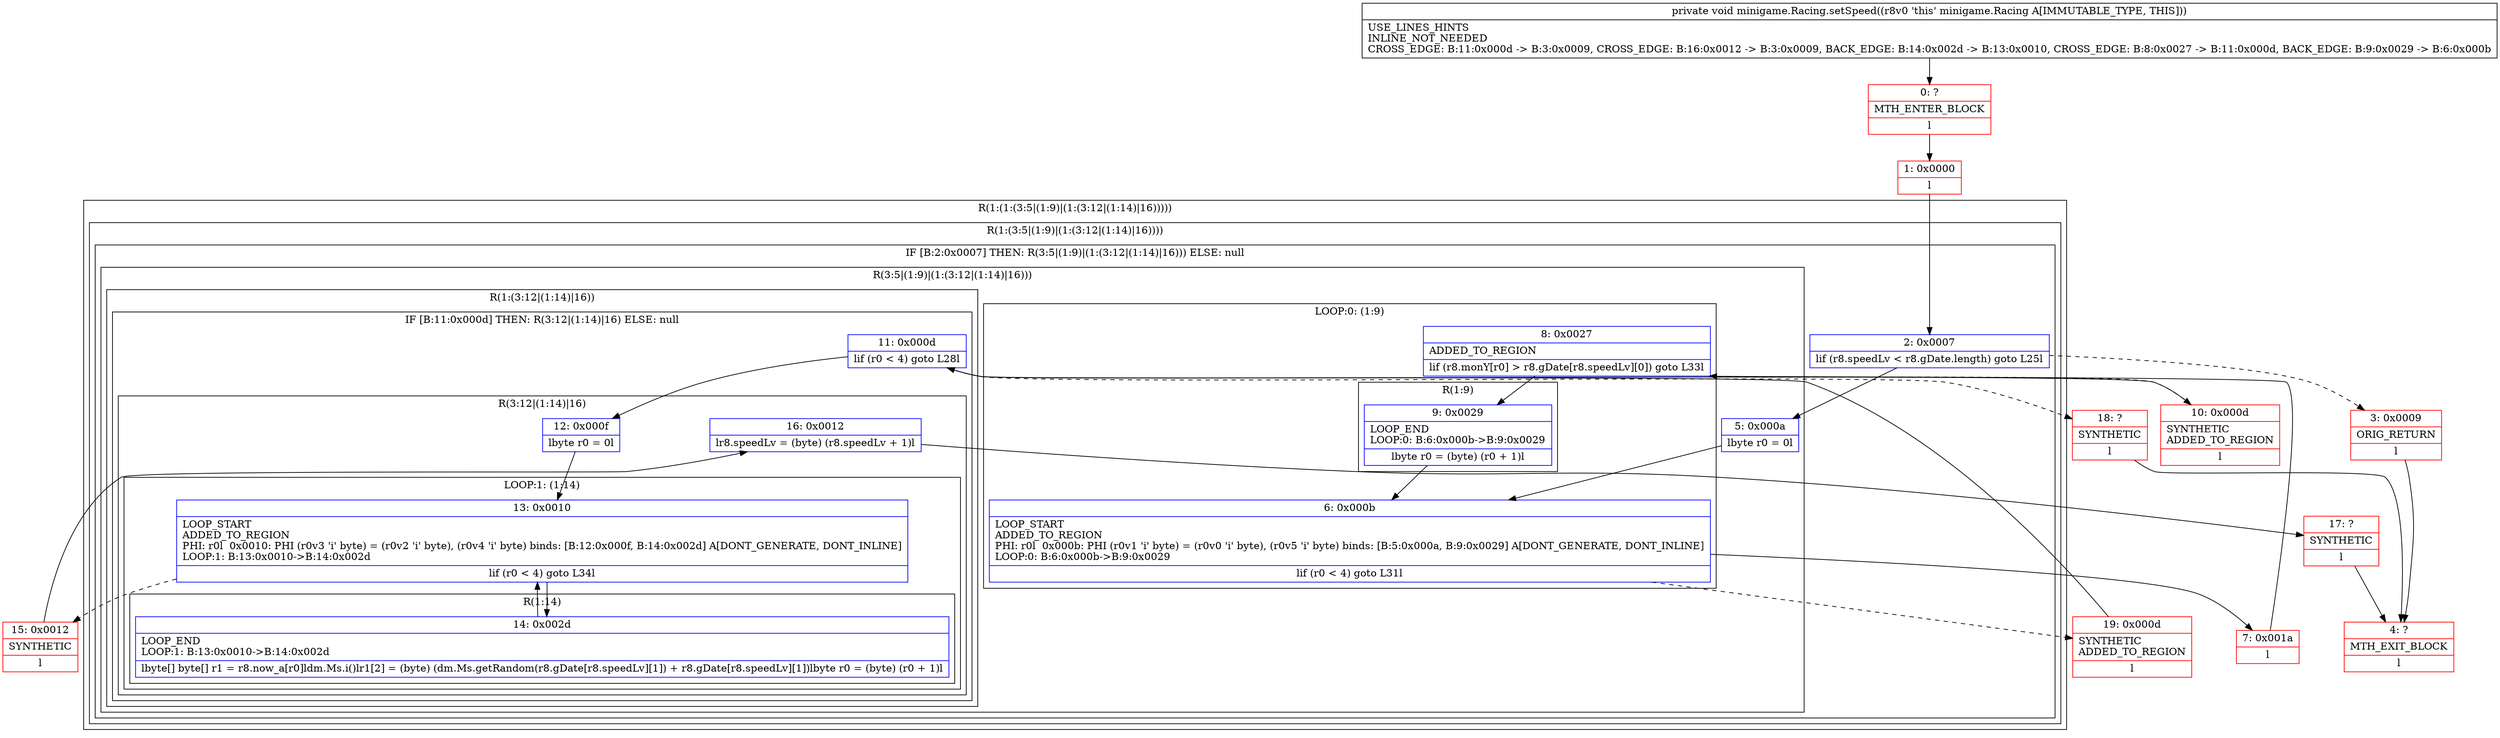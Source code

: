 digraph "CFG forminigame.Racing.setSpeed()V" {
subgraph cluster_Region_612047639 {
label = "R(1:(1:(3:5|(1:9)|(1:(3:12|(1:14)|16)))))";
node [shape=record,color=blue];
subgraph cluster_Region_769273549 {
label = "R(1:(3:5|(1:9)|(1:(3:12|(1:14)|16))))";
node [shape=record,color=blue];
subgraph cluster_IfRegion_2128758697 {
label = "IF [B:2:0x0007] THEN: R(3:5|(1:9)|(1:(3:12|(1:14)|16))) ELSE: null";
node [shape=record,color=blue];
Node_2 [shape=record,label="{2\:\ 0x0007|lif (r8.speedLv \< r8.gDate.length) goto L25l}"];
subgraph cluster_Region_1195002751 {
label = "R(3:5|(1:9)|(1:(3:12|(1:14)|16)))";
node [shape=record,color=blue];
Node_5 [shape=record,label="{5\:\ 0x000a|lbyte r0 = 0l}"];
subgraph cluster_LoopRegion_864026164 {
label = "LOOP:0: (1:9)";
node [shape=record,color=blue];
Node_6 [shape=record,label="{6\:\ 0x000b|LOOP_START\lADDED_TO_REGION\lPHI: r0l  0x000b: PHI (r0v1 'i' byte) = (r0v0 'i' byte), (r0v5 'i' byte) binds: [B:5:0x000a, B:9:0x0029] A[DONT_GENERATE, DONT_INLINE]\lLOOP:0: B:6:0x000b\-\>B:9:0x0029\l|lif (r0 \< 4) goto L31l}"];
Node_8 [shape=record,label="{8\:\ 0x0027|ADDED_TO_REGION\l|lif (r8.monY[r0] \> r8.gDate[r8.speedLv][0]) goto L33l}"];
subgraph cluster_Region_1517100594 {
label = "R(1:9)";
node [shape=record,color=blue];
Node_9 [shape=record,label="{9\:\ 0x0029|LOOP_END\lLOOP:0: B:6:0x000b\-\>B:9:0x0029\l|lbyte r0 = (byte) (r0 + 1)l}"];
}
}
subgraph cluster_Region_54896949 {
label = "R(1:(3:12|(1:14)|16))";
node [shape=record,color=blue];
subgraph cluster_IfRegion_846530455 {
label = "IF [B:11:0x000d] THEN: R(3:12|(1:14)|16) ELSE: null";
node [shape=record,color=blue];
Node_11 [shape=record,label="{11\:\ 0x000d|lif (r0 \< 4) goto L28l}"];
subgraph cluster_Region_662819605 {
label = "R(3:12|(1:14)|16)";
node [shape=record,color=blue];
Node_12 [shape=record,label="{12\:\ 0x000f|lbyte r0 = 0l}"];
subgraph cluster_LoopRegion_355456345 {
label = "LOOP:1: (1:14)";
node [shape=record,color=blue];
Node_13 [shape=record,label="{13\:\ 0x0010|LOOP_START\lADDED_TO_REGION\lPHI: r0l  0x0010: PHI (r0v3 'i' byte) = (r0v2 'i' byte), (r0v4 'i' byte) binds: [B:12:0x000f, B:14:0x002d] A[DONT_GENERATE, DONT_INLINE]\lLOOP:1: B:13:0x0010\-\>B:14:0x002d\l|lif (r0 \< 4) goto L34l}"];
subgraph cluster_Region_1508710294 {
label = "R(1:14)";
node [shape=record,color=blue];
Node_14 [shape=record,label="{14\:\ 0x002d|LOOP_END\lLOOP:1: B:13:0x0010\-\>B:14:0x002d\l|lbyte[] byte[] r1 = r8.now_a[r0]ldm.Ms.i()lr1[2] = (byte) (dm.Ms.getRandom(r8.gDate[r8.speedLv][1]) + r8.gDate[r8.speedLv][1])lbyte r0 = (byte) (r0 + 1)l}"];
}
}
Node_16 [shape=record,label="{16\:\ 0x0012|lr8.speedLv = (byte) (r8.speedLv + 1)l}"];
}
}
}
}
}
}
}
Node_0 [shape=record,color=red,label="{0\:\ ?|MTH_ENTER_BLOCK\l|l}"];
Node_1 [shape=record,color=red,label="{1\:\ 0x0000|l}"];
Node_3 [shape=record,color=red,label="{3\:\ 0x0009|ORIG_RETURN\l|l}"];
Node_4 [shape=record,color=red,label="{4\:\ ?|MTH_EXIT_BLOCK\l|l}"];
Node_7 [shape=record,color=red,label="{7\:\ 0x001a|l}"];
Node_10 [shape=record,color=red,label="{10\:\ 0x000d|SYNTHETIC\lADDED_TO_REGION\l|l}"];
Node_15 [shape=record,color=red,label="{15\:\ 0x0012|SYNTHETIC\l|l}"];
Node_17 [shape=record,color=red,label="{17\:\ ?|SYNTHETIC\l|l}"];
Node_18 [shape=record,color=red,label="{18\:\ ?|SYNTHETIC\l|l}"];
Node_19 [shape=record,color=red,label="{19\:\ 0x000d|SYNTHETIC\lADDED_TO_REGION\l|l}"];
MethodNode[shape=record,label="{private void minigame.Racing.setSpeed((r8v0 'this' minigame.Racing A[IMMUTABLE_TYPE, THIS]))  | USE_LINES_HINTS\lINLINE_NOT_NEEDED\lCROSS_EDGE: B:11:0x000d \-\> B:3:0x0009, CROSS_EDGE: B:16:0x0012 \-\> B:3:0x0009, BACK_EDGE: B:14:0x002d \-\> B:13:0x0010, CROSS_EDGE: B:8:0x0027 \-\> B:11:0x000d, BACK_EDGE: B:9:0x0029 \-\> B:6:0x000b\l}"];
MethodNode -> Node_0;
Node_2 -> Node_3[style=dashed];
Node_2 -> Node_5;
Node_5 -> Node_6;
Node_6 -> Node_7;
Node_6 -> Node_19[style=dashed];
Node_8 -> Node_9;
Node_8 -> Node_10[style=dashed];
Node_9 -> Node_6;
Node_11 -> Node_12;
Node_11 -> Node_18[style=dashed];
Node_12 -> Node_13;
Node_13 -> Node_14;
Node_13 -> Node_15[style=dashed];
Node_14 -> Node_13;
Node_16 -> Node_17;
Node_0 -> Node_1;
Node_1 -> Node_2;
Node_3 -> Node_4;
Node_7 -> Node_8;
Node_10 -> Node_11;
Node_15 -> Node_16;
Node_17 -> Node_4;
Node_18 -> Node_4;
Node_19 -> Node_11;
}

